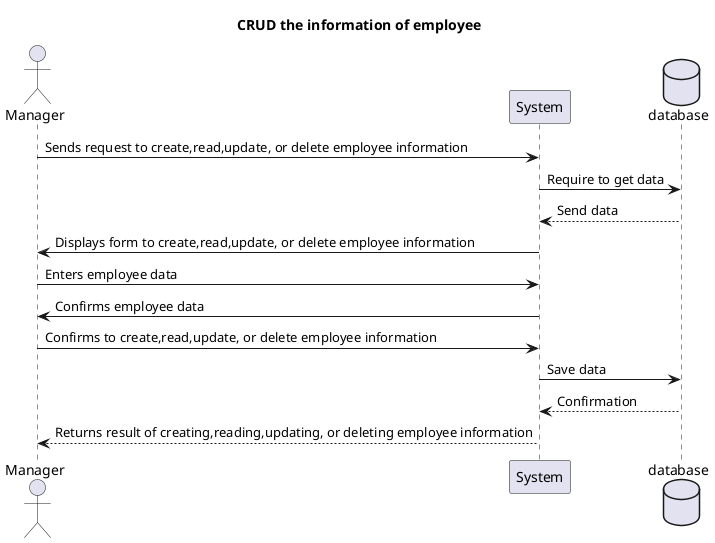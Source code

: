 @startuml
Title CRUD the information of employee
actor Manager
participant System
Database database

Manager -> System: Sends request to create,read,update, or delete employee information
System -> database:Require to get data
database --> System:Send data
System -> Manager: Displays form to create,read,update, or delete employee information
Manager -> System: Enters employee data
System -> Manager: Confirms employee data
Manager -> System: Confirms to create,read,update, or delete employee information
System-> database: Save data
database --> System: Confirmation
System --> Manager: Returns result of creating,reading,updating, or deleting employee information
@enduml
